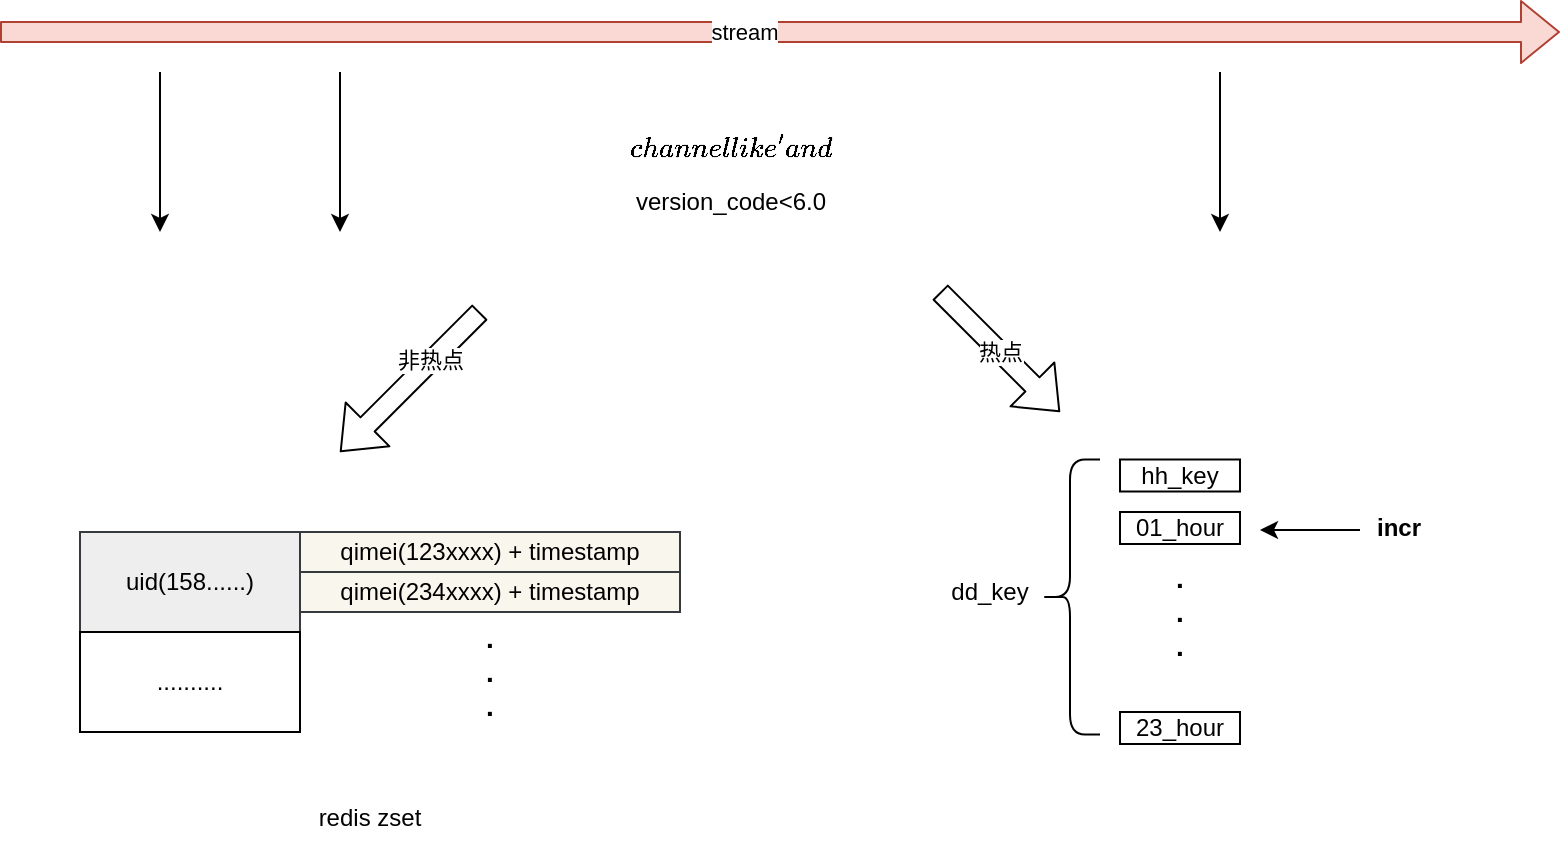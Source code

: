 <mxfile version="13.8.8" type="github">
  <diagram id="4lo-nAc2N3q-i4Q8PJuZ" name="Page-1">
    <mxGraphModel dx="1258" dy="843" grid="1" gridSize="10" guides="1" tooltips="1" connect="1" arrows="1" fold="1" page="1" pageScale="1" pageWidth="827" pageHeight="1169" math="0" shadow="0">
      <root>
        <mxCell id="0" />
        <mxCell id="1" parent="0" />
        <mxCell id="txfQp3O_FM5NLsIrfIoH-1" value="" style="shape=flexArrow;endArrow=classic;html=1;fillColor=#fad9d5;strokeColor=#ae4132;" edge="1" parent="1">
          <mxGeometry width="50" height="50" relative="1" as="geometry">
            <mxPoint x="10" y="190" as="sourcePoint" />
            <mxPoint x="790" y="190" as="targetPoint" />
          </mxGeometry>
        </mxCell>
        <mxCell id="txfQp3O_FM5NLsIrfIoH-2" value="stream" style="edgeLabel;html=1;align=center;verticalAlign=middle;resizable=0;points=[];" vertex="1" connectable="0" parent="txfQp3O_FM5NLsIrfIoH-1">
          <mxGeometry x="-0.046" relative="1" as="geometry">
            <mxPoint as="offset" />
          </mxGeometry>
        </mxCell>
        <mxCell id="txfQp3O_FM5NLsIrfIoH-3" value="" style="endArrow=classic;html=1;" edge="1" parent="1">
          <mxGeometry width="50" height="50" relative="1" as="geometry">
            <mxPoint x="90" y="210" as="sourcePoint" />
            <mxPoint x="90" y="290" as="targetPoint" />
          </mxGeometry>
        </mxCell>
        <mxCell id="txfQp3O_FM5NLsIrfIoH-4" value="" style="endArrow=classic;html=1;" edge="1" parent="1">
          <mxGeometry width="50" height="50" relative="1" as="geometry">
            <mxPoint x="180" y="210" as="sourcePoint" />
            <mxPoint x="180" y="290" as="targetPoint" />
          </mxGeometry>
        </mxCell>
        <mxCell id="txfQp3O_FM5NLsIrfIoH-5" value="" style="endArrow=classic;html=1;" edge="1" parent="1">
          <mxGeometry width="50" height="50" relative="1" as="geometry">
            <mxPoint x="620" y="210" as="sourcePoint" />
            <mxPoint x="620" y="290" as="targetPoint" />
          </mxGeometry>
        </mxCell>
        <mxCell id="txfQp3O_FM5NLsIrfIoH-6" value="$$channel like &#39;%yingyongbao%&#39; &lt;br&gt;and $$version_code&amp;lt;6.0" style="text;html=1;align=center;verticalAlign=middle;resizable=0;points=[];autosize=1;" vertex="1" parent="1">
          <mxGeometry x="280" y="240" width="190" height="30" as="geometry" />
        </mxCell>
        <mxCell id="txfQp3O_FM5NLsIrfIoH-7" value="热点" style="shape=flexArrow;endArrow=classic;html=1;" edge="1" parent="1">
          <mxGeometry width="50" height="50" relative="1" as="geometry">
            <mxPoint x="480" y="320" as="sourcePoint" />
            <mxPoint x="540" y="380" as="targetPoint" />
          </mxGeometry>
        </mxCell>
        <mxCell id="txfQp3O_FM5NLsIrfIoH-8" value="" style="shape=flexArrow;endArrow=classic;html=1;" edge="1" parent="1">
          <mxGeometry width="50" height="50" relative="1" as="geometry">
            <mxPoint x="250" y="330" as="sourcePoint" />
            <mxPoint x="180" y="400" as="targetPoint" />
          </mxGeometry>
        </mxCell>
        <mxCell id="txfQp3O_FM5NLsIrfIoH-9" value="非热点" style="edgeLabel;html=1;align=center;verticalAlign=middle;resizable=0;points=[];" vertex="1" connectable="0" parent="txfQp3O_FM5NLsIrfIoH-8">
          <mxGeometry x="-0.3" y="-1" relative="1" as="geometry">
            <mxPoint as="offset" />
          </mxGeometry>
        </mxCell>
        <mxCell id="txfQp3O_FM5NLsIrfIoH-10" value="uid(158......)" style="rounded=0;whiteSpace=wrap;html=1;fillColor=#eeeeee;strokeColor=#36393d;" vertex="1" parent="1">
          <mxGeometry x="50" y="440" width="110" height="50" as="geometry" />
        </mxCell>
        <mxCell id="txfQp3O_FM5NLsIrfIoH-11" value=".........." style="rounded=0;whiteSpace=wrap;html=1;" vertex="1" parent="1">
          <mxGeometry x="50" y="490" width="110" height="50" as="geometry" />
        </mxCell>
        <mxCell id="txfQp3O_FM5NLsIrfIoH-12" value="qimei(123xxxx) + timestamp" style="rounded=0;whiteSpace=wrap;html=1;fillColor=#f9f7ed;strokeColor=#36393d;" vertex="1" parent="1">
          <mxGeometry x="160" y="440" width="190" height="20" as="geometry" />
        </mxCell>
        <mxCell id="txfQp3O_FM5NLsIrfIoH-13" value="qimei(234xxxx) + timestamp" style="rounded=0;whiteSpace=wrap;html=1;fillColor=#f9f7ed;strokeColor=#36393d;" vertex="1" parent="1">
          <mxGeometry x="160" y="460" width="190" height="20" as="geometry" />
        </mxCell>
        <mxCell id="txfQp3O_FM5NLsIrfIoH-14" value="&lt;b&gt;&lt;font style=&quot;font-size: 14px&quot;&gt;.&lt;br&gt;.&lt;br&gt;.&lt;/font&gt;&lt;/b&gt;" style="text;html=1;strokeColor=none;fillColor=none;align=center;verticalAlign=middle;whiteSpace=wrap;rounded=0;" vertex="1" parent="1">
          <mxGeometry x="235" y="500" width="40" height="20" as="geometry" />
        </mxCell>
        <mxCell id="txfQp3O_FM5NLsIrfIoH-15" value="redis zset" style="text;html=1;strokeColor=none;fillColor=none;align=center;verticalAlign=middle;whiteSpace=wrap;rounded=0;" vertex="1" parent="1">
          <mxGeometry x="160" y="570" width="70" height="25" as="geometry" />
        </mxCell>
        <mxCell id="txfQp3O_FM5NLsIrfIoH-16" value="dd_key" style="text;html=1;strokeColor=none;fillColor=none;align=center;verticalAlign=middle;whiteSpace=wrap;rounded=0;" vertex="1" parent="1">
          <mxGeometry x="480" y="457.5" width="50" height="25" as="geometry" />
        </mxCell>
        <mxCell id="txfQp3O_FM5NLsIrfIoH-17" value="" style="shape=curlyBracket;whiteSpace=wrap;html=1;rounded=1;" vertex="1" parent="1">
          <mxGeometry x="530" y="403.75" width="30" height="137.5" as="geometry" />
        </mxCell>
        <mxCell id="txfQp3O_FM5NLsIrfIoH-20" value="hh_key" style="rounded=0;whiteSpace=wrap;html=1;" vertex="1" parent="1">
          <mxGeometry x="570" y="403.75" width="60" height="16" as="geometry" />
        </mxCell>
        <mxCell id="txfQp3O_FM5NLsIrfIoH-22" value="01_hour" style="rounded=0;whiteSpace=wrap;html=1;" vertex="1" parent="1">
          <mxGeometry x="570" y="430" width="60" height="16" as="geometry" />
        </mxCell>
        <mxCell id="txfQp3O_FM5NLsIrfIoH-23" value="23_hour" style="rounded=0;whiteSpace=wrap;html=1;" vertex="1" parent="1">
          <mxGeometry x="570" y="530" width="60" height="16" as="geometry" />
        </mxCell>
        <mxCell id="txfQp3O_FM5NLsIrfIoH-24" value="&lt;b&gt;&lt;font style=&quot;font-size: 14px&quot;&gt;.&lt;br&gt;.&lt;br&gt;.&lt;/font&gt;&lt;/b&gt;" style="text;html=1;strokeColor=none;fillColor=none;align=center;verticalAlign=middle;whiteSpace=wrap;rounded=0;" vertex="1" parent="1">
          <mxGeometry x="580" y="470" width="40" height="20" as="geometry" />
        </mxCell>
        <mxCell id="txfQp3O_FM5NLsIrfIoH-25" value="" style="endArrow=classic;html=1;" edge="1" parent="1">
          <mxGeometry width="50" height="50" relative="1" as="geometry">
            <mxPoint x="690" y="439" as="sourcePoint" />
            <mxPoint x="640" y="439" as="targetPoint" />
          </mxGeometry>
        </mxCell>
        <mxCell id="txfQp3O_FM5NLsIrfIoH-26" value="&lt;b&gt;incr&lt;/b&gt;" style="text;html=1;align=center;verticalAlign=middle;resizable=0;points=[];autosize=1;" vertex="1" parent="1">
          <mxGeometry x="689" y="428" width="40" height="20" as="geometry" />
        </mxCell>
      </root>
    </mxGraphModel>
  </diagram>
</mxfile>

